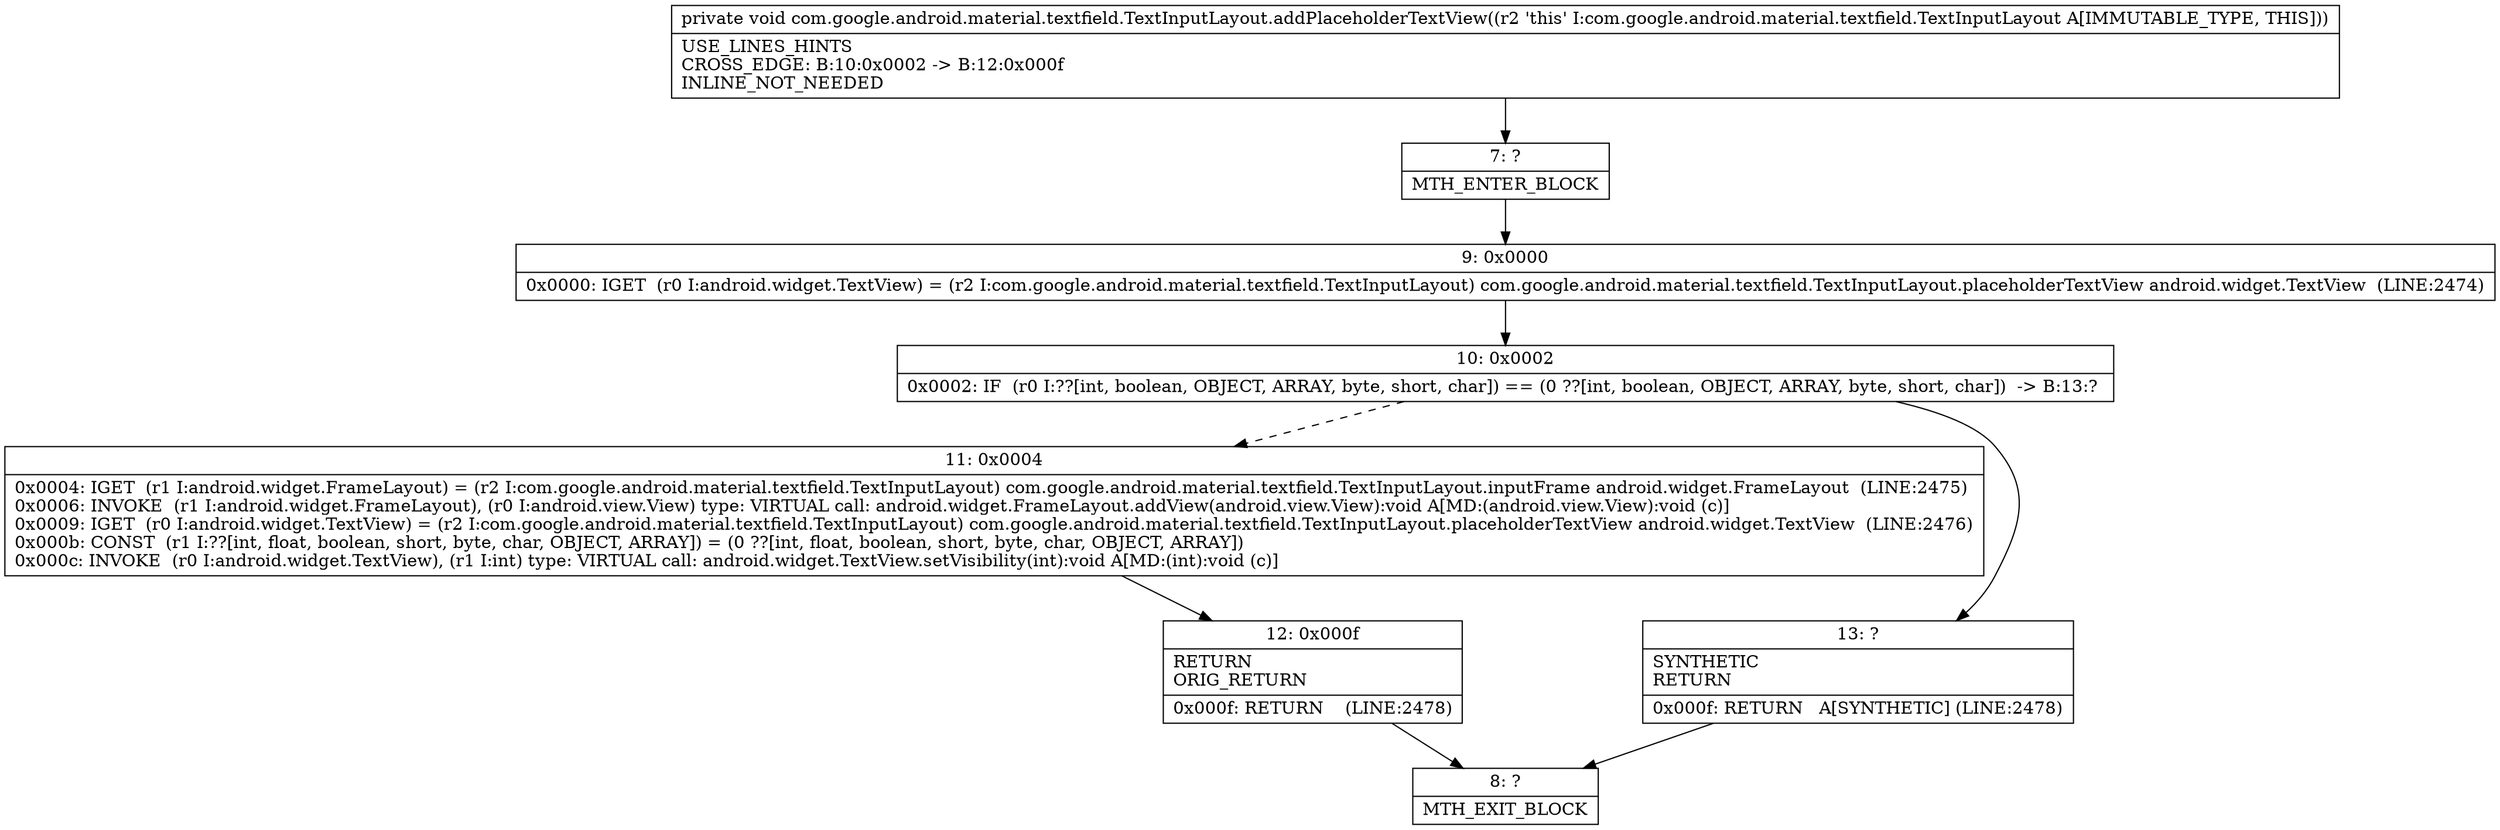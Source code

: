 digraph "CFG forcom.google.android.material.textfield.TextInputLayout.addPlaceholderTextView()V" {
Node_7 [shape=record,label="{7\:\ ?|MTH_ENTER_BLOCK\l}"];
Node_9 [shape=record,label="{9\:\ 0x0000|0x0000: IGET  (r0 I:android.widget.TextView) = (r2 I:com.google.android.material.textfield.TextInputLayout) com.google.android.material.textfield.TextInputLayout.placeholderTextView android.widget.TextView  (LINE:2474)\l}"];
Node_10 [shape=record,label="{10\:\ 0x0002|0x0002: IF  (r0 I:??[int, boolean, OBJECT, ARRAY, byte, short, char]) == (0 ??[int, boolean, OBJECT, ARRAY, byte, short, char])  \-\> B:13:? \l}"];
Node_11 [shape=record,label="{11\:\ 0x0004|0x0004: IGET  (r1 I:android.widget.FrameLayout) = (r2 I:com.google.android.material.textfield.TextInputLayout) com.google.android.material.textfield.TextInputLayout.inputFrame android.widget.FrameLayout  (LINE:2475)\l0x0006: INVOKE  (r1 I:android.widget.FrameLayout), (r0 I:android.view.View) type: VIRTUAL call: android.widget.FrameLayout.addView(android.view.View):void A[MD:(android.view.View):void (c)]\l0x0009: IGET  (r0 I:android.widget.TextView) = (r2 I:com.google.android.material.textfield.TextInputLayout) com.google.android.material.textfield.TextInputLayout.placeholderTextView android.widget.TextView  (LINE:2476)\l0x000b: CONST  (r1 I:??[int, float, boolean, short, byte, char, OBJECT, ARRAY]) = (0 ??[int, float, boolean, short, byte, char, OBJECT, ARRAY]) \l0x000c: INVOKE  (r0 I:android.widget.TextView), (r1 I:int) type: VIRTUAL call: android.widget.TextView.setVisibility(int):void A[MD:(int):void (c)]\l}"];
Node_12 [shape=record,label="{12\:\ 0x000f|RETURN\lORIG_RETURN\l|0x000f: RETURN    (LINE:2478)\l}"];
Node_8 [shape=record,label="{8\:\ ?|MTH_EXIT_BLOCK\l}"];
Node_13 [shape=record,label="{13\:\ ?|SYNTHETIC\lRETURN\l|0x000f: RETURN   A[SYNTHETIC] (LINE:2478)\l}"];
MethodNode[shape=record,label="{private void com.google.android.material.textfield.TextInputLayout.addPlaceholderTextView((r2 'this' I:com.google.android.material.textfield.TextInputLayout A[IMMUTABLE_TYPE, THIS]))  | USE_LINES_HINTS\lCROSS_EDGE: B:10:0x0002 \-\> B:12:0x000f\lINLINE_NOT_NEEDED\l}"];
MethodNode -> Node_7;Node_7 -> Node_9;
Node_9 -> Node_10;
Node_10 -> Node_11[style=dashed];
Node_10 -> Node_13;
Node_11 -> Node_12;
Node_12 -> Node_8;
Node_13 -> Node_8;
}


